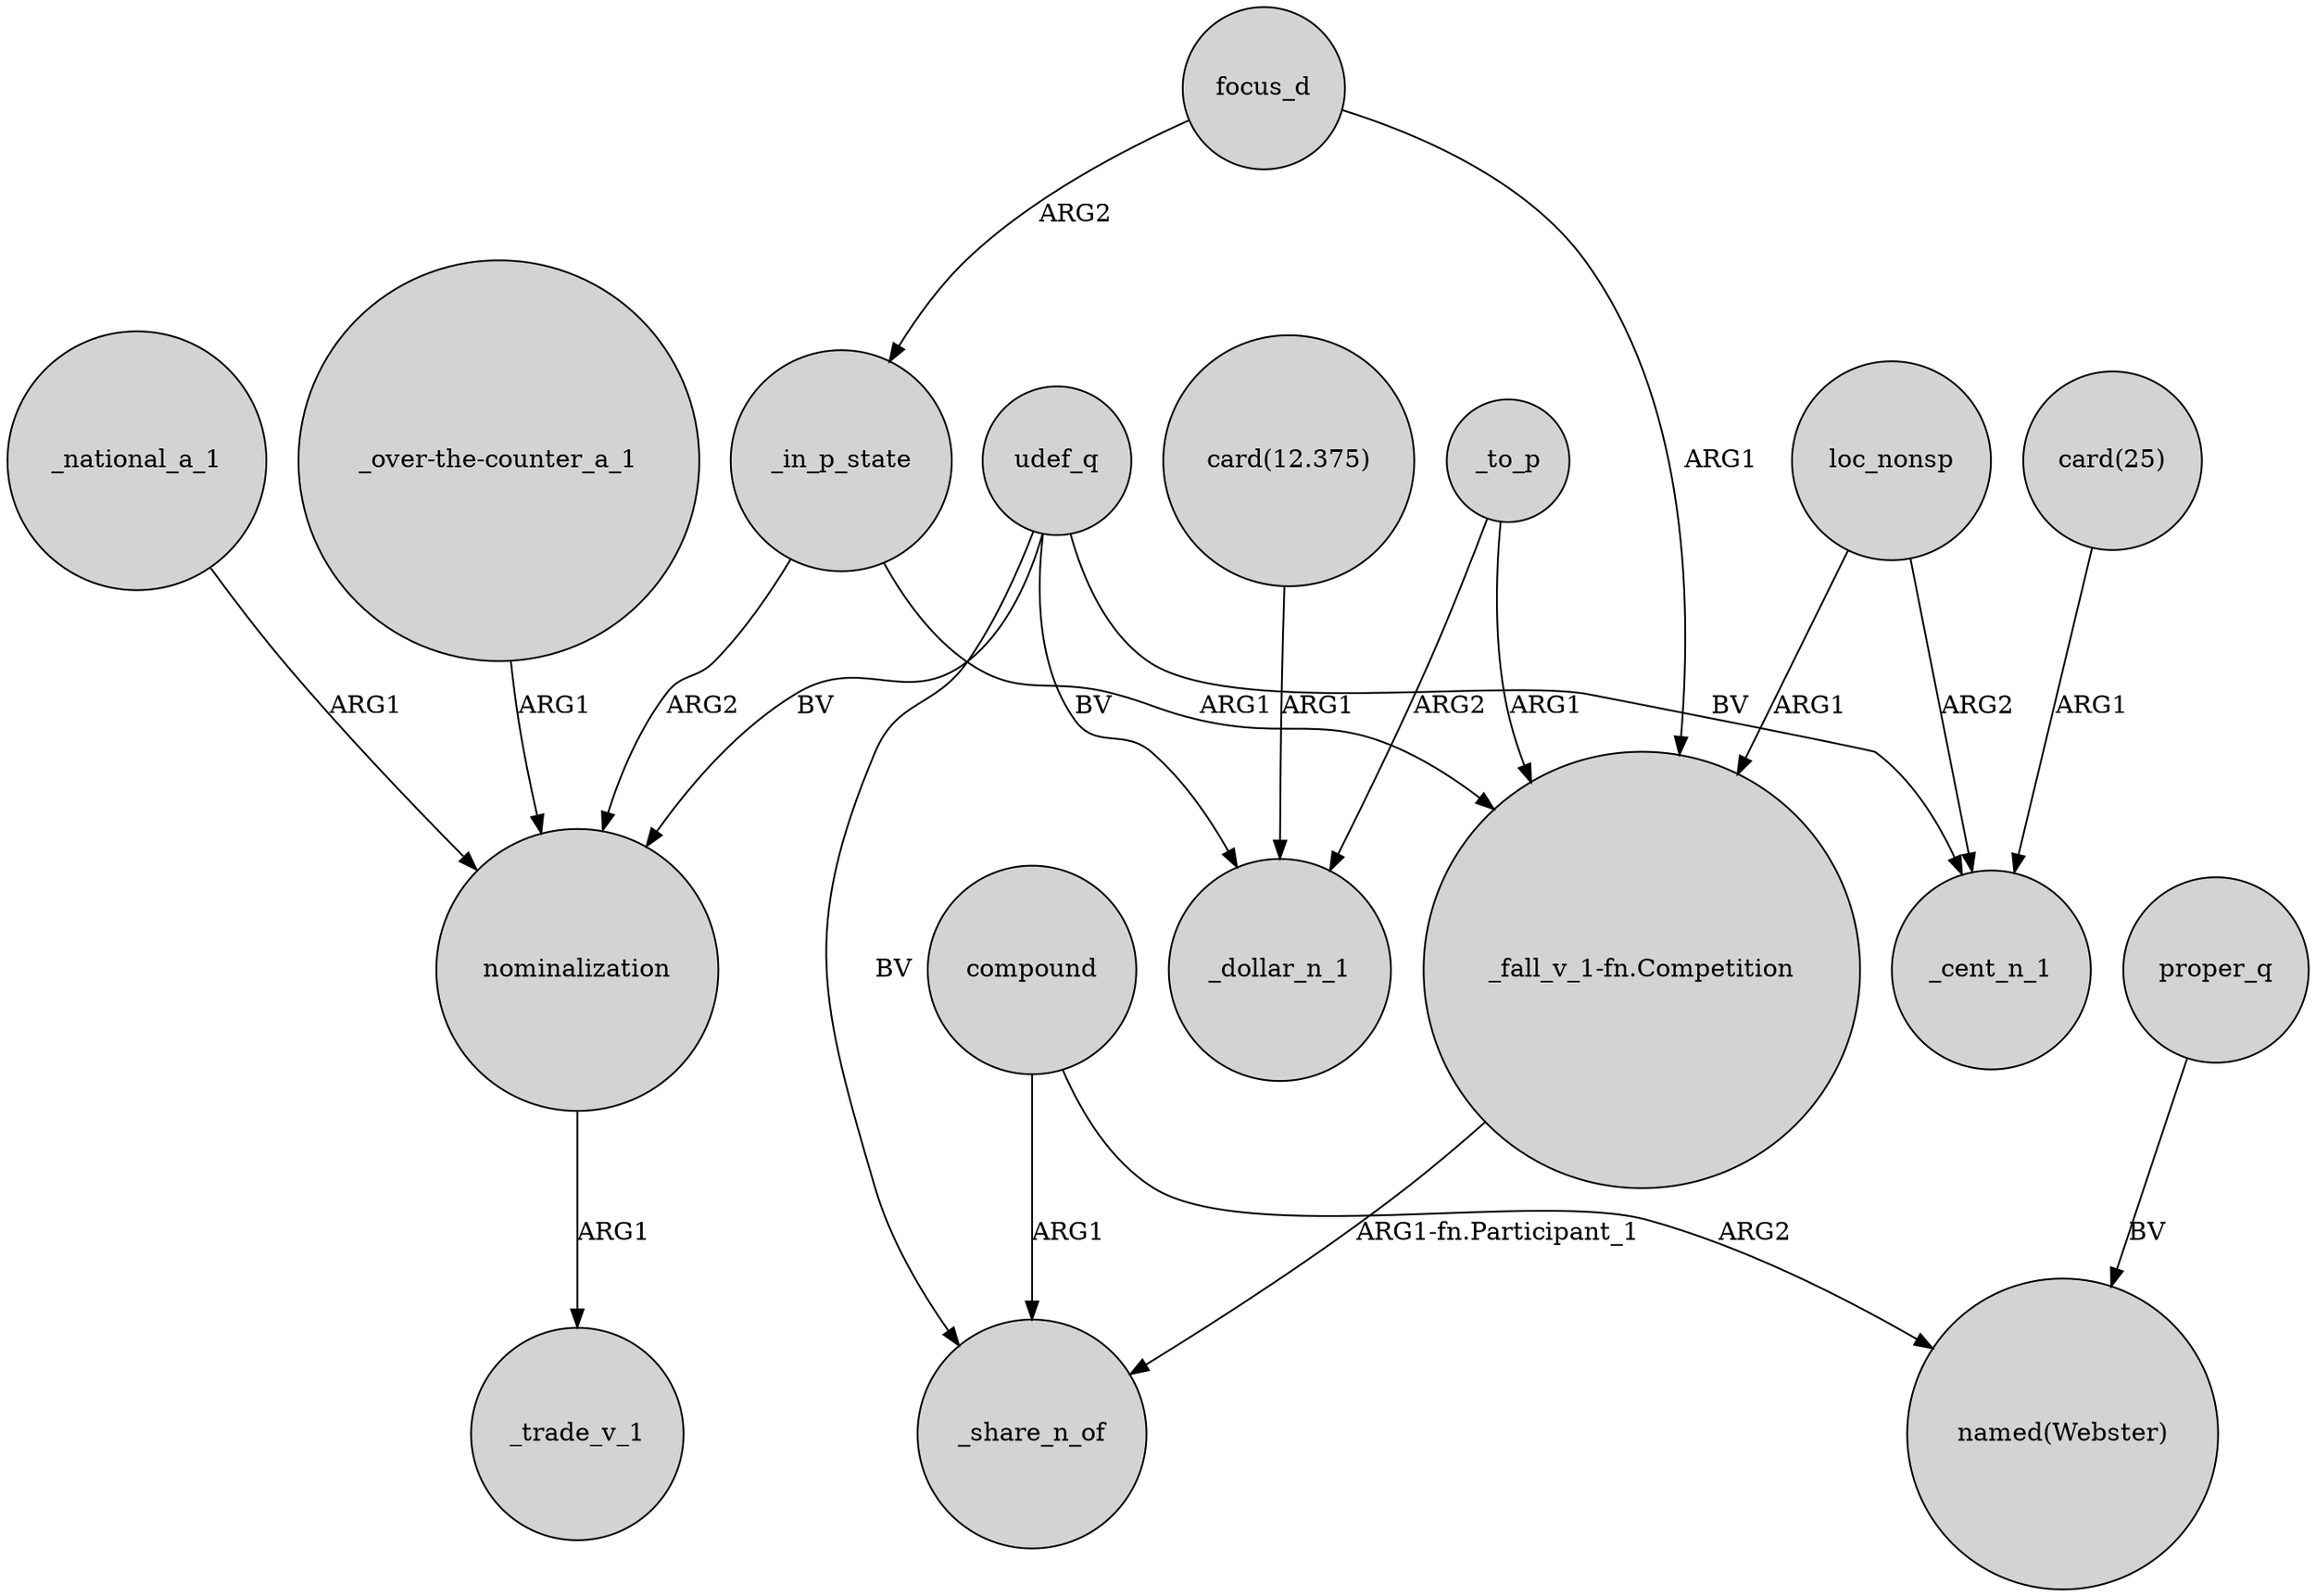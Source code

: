 digraph {
	node [shape=circle style=filled]
	_in_p_state -> nominalization [label=ARG2]
	focus_d -> _in_p_state [label=ARG2]
	_to_p -> "_fall_v_1-fn.Competition" [label=ARG1]
	compound -> _share_n_of [label=ARG1]
	compound -> "named(Webster)" [label=ARG2]
	"_over-the-counter_a_1" -> nominalization [label=ARG1]
	loc_nonsp -> "_fall_v_1-fn.Competition" [label=ARG1]
	udef_q -> nominalization [label=BV]
	_to_p -> _dollar_n_1 [label=ARG2]
	udef_q -> _cent_n_1 [label=BV]
	loc_nonsp -> _cent_n_1 [label=ARG2]
	"_fall_v_1-fn.Competition" -> _share_n_of [label="ARG1-fn.Participant_1"]
	udef_q -> _share_n_of [label=BV]
	proper_q -> "named(Webster)" [label=BV]
	udef_q -> _dollar_n_1 [label=BV]
	_in_p_state -> "_fall_v_1-fn.Competition" [label=ARG1]
	focus_d -> "_fall_v_1-fn.Competition" [label=ARG1]
	"card(25)" -> _cent_n_1 [label=ARG1]
	"card(12.375)" -> _dollar_n_1 [label=ARG1]
	_national_a_1 -> nominalization [label=ARG1]
	nominalization -> _trade_v_1 [label=ARG1]
}
